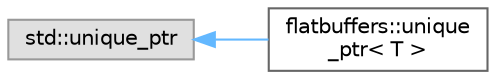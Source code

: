 digraph "Graphical Class Hierarchy"
{
 // LATEX_PDF_SIZE
  bgcolor="transparent";
  edge [fontname=Helvetica,fontsize=10,labelfontname=Helvetica,labelfontsize=10];
  node [fontname=Helvetica,fontsize=10,shape=box,height=0.2,width=0.4];
  rankdir="LR";
  Node0 [id="Node000000",label="std::unique_ptr",height=0.2,width=0.4,color="grey60", fillcolor="#E0E0E0", style="filled",tooltip=" "];
  Node0 -> Node1 [id="edge571_Node000000_Node000001",dir="back",color="steelblue1",style="solid",tooltip=" "];
  Node1 [id="Node000001",label="flatbuffers::unique\l_ptr\< T \>",height=0.2,width=0.4,color="grey40", fillcolor="white", style="filled",URL="$classflatbuffers_1_1unique__ptr.html",tooltip=" "];
}
